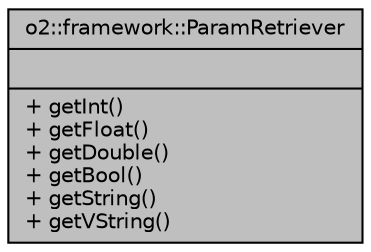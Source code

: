 digraph "o2::framework::ParamRetriever"
{
 // INTERACTIVE_SVG=YES
  bgcolor="transparent";
  edge [fontname="Helvetica",fontsize="10",labelfontname="Helvetica",labelfontsize="10"];
  node [fontname="Helvetica",fontsize="10",shape=record];
  Node1 [label="{o2::framework::ParamRetriever\n||+ getInt()\l+ getFloat()\l+ getDouble()\l+ getBool()\l+ getString()\l+ getVString()\l}",height=0.2,width=0.4,color="black", fillcolor="grey75", style="filled" fontcolor="black"];
}
